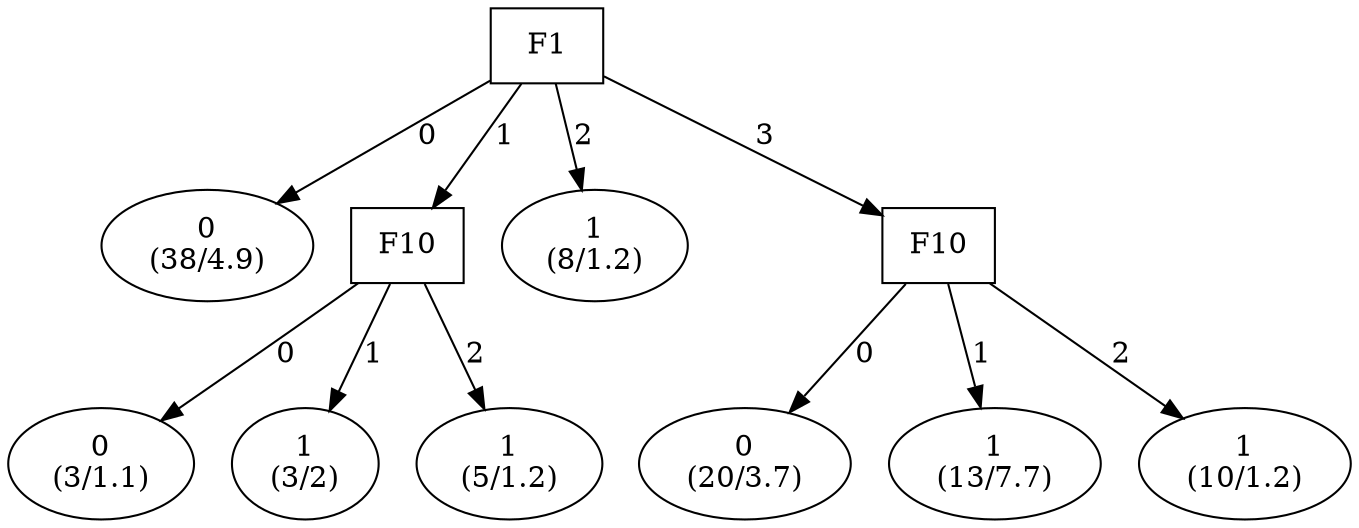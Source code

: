 digraph YaDT {
n0 [ shape=box, label="F1\n"]
n0 -> n1 [label="0"]
n1 [ shape=ellipse, label="0\n(38/4.9)"]
n0 -> n2 [label="1"]
n2 [ shape=box, label="F10\n"]
n2 -> n3 [label="0"]
n3 [ shape=ellipse, label="0\n(3/1.1)"]
n2 -> n4 [label="1"]
n4 [ shape=ellipse, label="1\n(3/2)"]
n2 -> n5 [label="2"]
n5 [ shape=ellipse, label="1\n(5/1.2)"]
n0 -> n7 [label="2"]
n7 [ shape=ellipse, label="1\n(8/1.2)"]
n0 -> n8 [label="3"]
n8 [ shape=box, label="F10\n"]
n8 -> n9 [label="0"]
n9 [ shape=ellipse, label="0\n(20/3.7)"]
n8 -> n10 [label="1"]
n10 [ shape=ellipse, label="1\n(13/7.7)"]
n8 -> n11 [label="2"]
n11 [ shape=ellipse, label="1\n(10/1.2)"]
}
